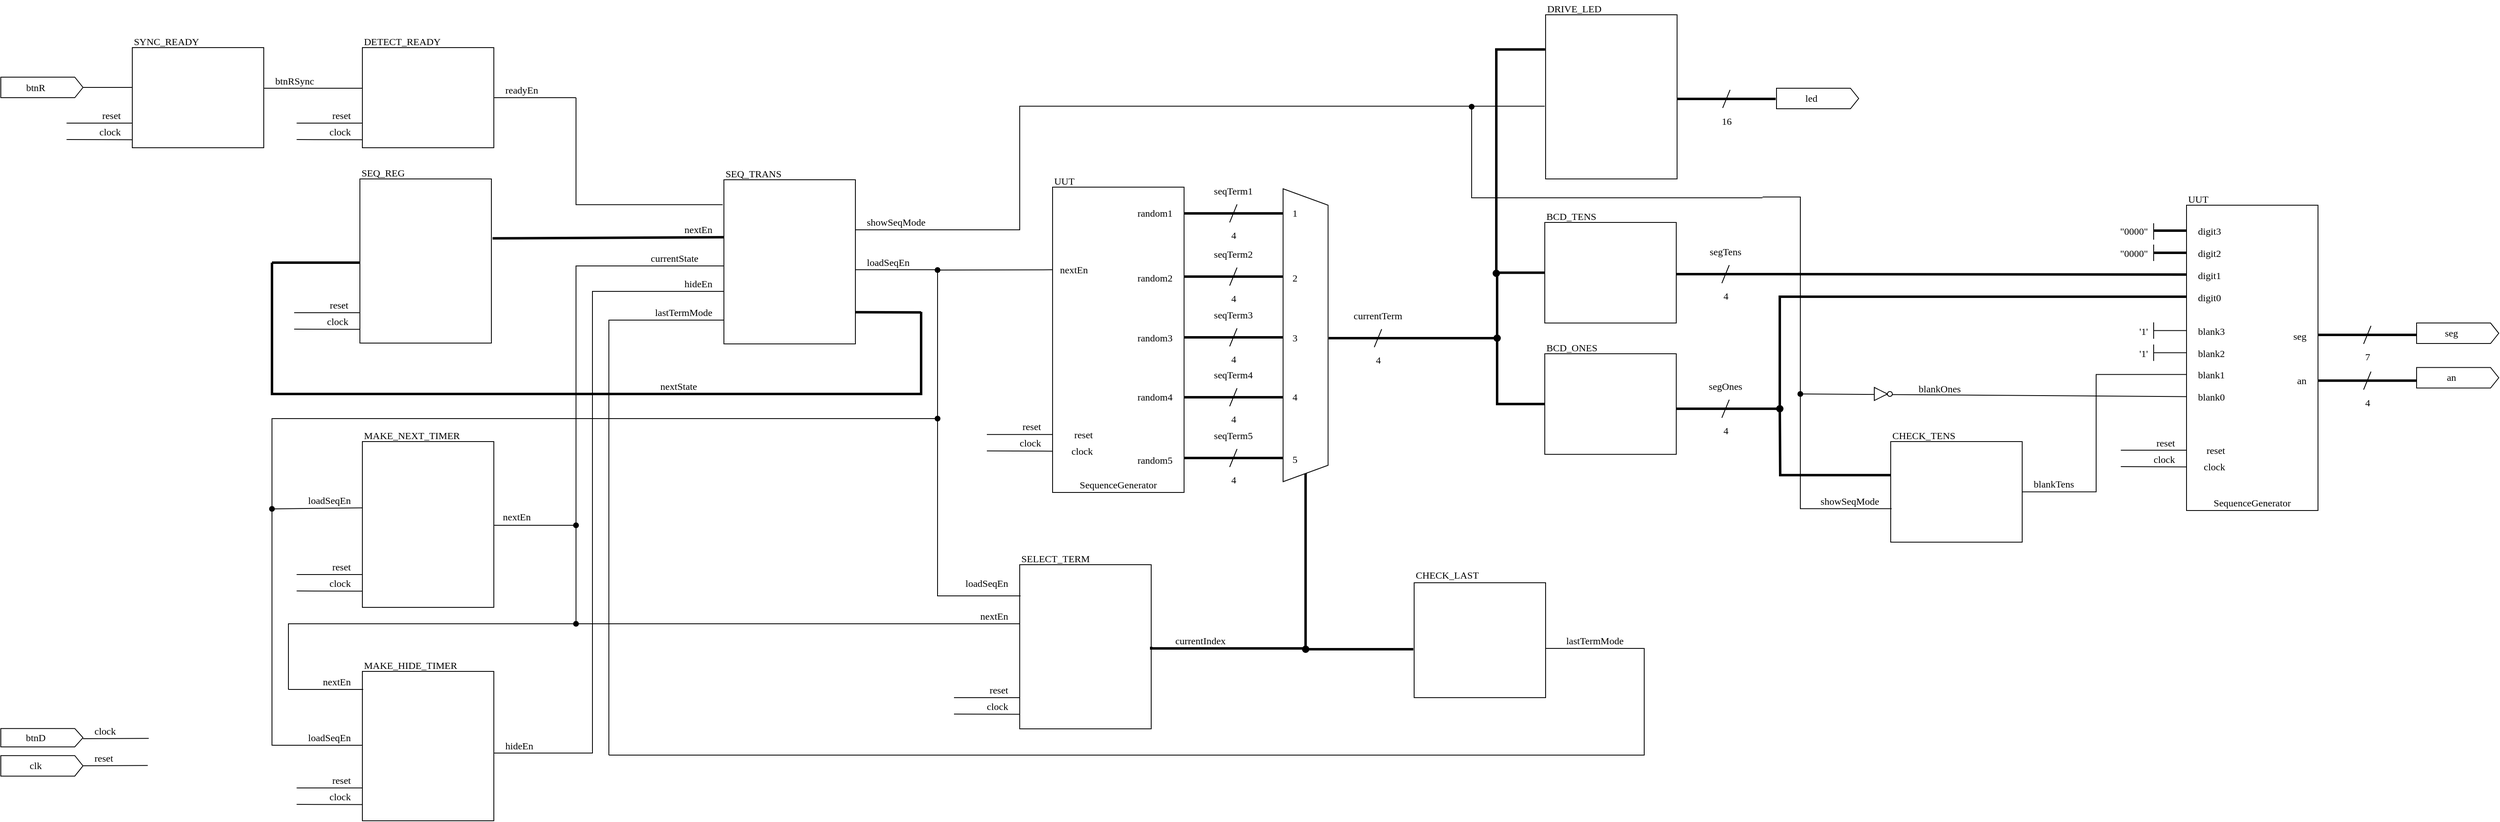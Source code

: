 <mxfile version="26.0.16">
  <diagram name="Page-1" id="ZwdNj-Oy84gk6GsXlvdf">
    <mxGraphModel dx="944" dy="1640" grid="1" gridSize="10" guides="1" tooltips="1" connect="1" arrows="1" fold="1" page="1" pageScale="1" pageWidth="850" pageHeight="1100" math="0" shadow="0">
      <root>
        <mxCell id="0" />
        <mxCell id="1" parent="0" />
        <mxCell id="0aPcPJzKvKqHbsKZW9t1-7" value="" style="rounded=0;whiteSpace=wrap;html=1;" parent="1" vertex="1">
          <mxGeometry x="200" y="118" width="160" height="122" as="geometry" />
        </mxCell>
        <mxCell id="0aPcPJzKvKqHbsKZW9t1-8" value="SYNC_READY" style="text;html=1;align=left;verticalAlign=bottom;whiteSpace=wrap;rounded=0;fontFamily=Lucida Console;" parent="1" vertex="1">
          <mxGeometry x="200" y="100" width="160" height="20" as="geometry" />
        </mxCell>
        <mxCell id="0aPcPJzKvKqHbsKZW9t1-9" value="" style="rounded=0;whiteSpace=wrap;html=1;" parent="1" vertex="1">
          <mxGeometry x="480" y="118" width="160" height="122" as="geometry" />
        </mxCell>
        <mxCell id="0aPcPJzKvKqHbsKZW9t1-10" value="DETECT_READY" style="text;html=1;align=left;verticalAlign=bottom;whiteSpace=wrap;rounded=0;fontFamily=Lucida Console;" parent="1" vertex="1">
          <mxGeometry x="480" y="100" width="160" height="20" as="geometry" />
        </mxCell>
        <mxCell id="0aPcPJzKvKqHbsKZW9t1-11" value="btnRSync" style="text;html=1;align=left;verticalAlign=bottom;whiteSpace=wrap;rounded=0;fontFamily=Lucida Console;spacingRight=0;spacingLeft=12;" parent="1" vertex="1">
          <mxGeometry x="360" y="147.5" width="120" height="20" as="geometry" />
        </mxCell>
        <mxCell id="0aPcPJzKvKqHbsKZW9t1-12" value="" style="endArrow=none;html=1;rounded=0;" parent="1" edge="1">
          <mxGeometry width="50" height="50" relative="1" as="geometry">
            <mxPoint x="360" y="167.5" as="sourcePoint" />
            <mxPoint x="480" y="167.5" as="targetPoint" />
          </mxGeometry>
        </mxCell>
        <mxCell id="0aPcPJzKvKqHbsKZW9t1-13" value="readyEn" style="text;html=1;align=left;verticalAlign=bottom;whiteSpace=wrap;rounded=0;fontFamily=Lucida Console;spacingRight=0;spacingLeft=12;" parent="1" vertex="1">
          <mxGeometry x="640" y="159.0" width="120" height="20" as="geometry" />
        </mxCell>
        <mxCell id="0aPcPJzKvKqHbsKZW9t1-14" value="" style="endArrow=none;html=1;rounded=0;" parent="1" edge="1">
          <mxGeometry width="50" height="50" relative="1" as="geometry">
            <mxPoint x="640" y="179.0" as="sourcePoint" />
            <mxPoint x="740" y="179" as="targetPoint" />
          </mxGeometry>
        </mxCell>
        <mxCell id="0aPcPJzKvKqHbsKZW9t1-18" style="edgeStyle=orthogonalEdgeStyle;rounded=0;orthogonalLoop=1;jettySize=auto;html=1;exitX=1;exitY=0.5;exitDx=0;exitDy=0;exitPerimeter=0;entryX=0;entryY=0.5;entryDx=0;entryDy=0;endArrow=none;startFill=0;" parent="1" source="0aPcPJzKvKqHbsKZW9t1-17" edge="1">
          <mxGeometry relative="1" as="geometry">
            <mxPoint x="200" y="166.5" as="targetPoint" />
          </mxGeometry>
        </mxCell>
        <mxCell id="0aPcPJzKvKqHbsKZW9t1-17" value="btnR" style="html=1;shadow=0;dashed=0;align=center;verticalAlign=middle;shape=mxgraph.arrows2.arrow;dy=0;dx=10;notch=0;fontFamily=Lucida Console;spacingRight=16;" parent="1" vertex="1">
          <mxGeometry x="40" y="154" width="100" height="25" as="geometry" />
        </mxCell>
        <mxCell id="0aPcPJzKvKqHbsKZW9t1-19" value="" style="rounded=0;whiteSpace=wrap;html=1;" parent="1" vertex="1">
          <mxGeometry x="477" y="278" width="160" height="200" as="geometry" />
        </mxCell>
        <mxCell id="0aPcPJzKvKqHbsKZW9t1-20" value="SEQ_REG" style="text;html=1;align=left;verticalAlign=bottom;whiteSpace=wrap;rounded=0;fontFamily=Lucida Console;" parent="1" vertex="1">
          <mxGeometry x="477" y="260" width="160" height="20" as="geometry" />
        </mxCell>
        <mxCell id="0aPcPJzKvKqHbsKZW9t1-21" value="" style="group" parent="1" vertex="1" connectable="0">
          <mxGeometry x="40" y="940.0" width="220" height="65.57" as="geometry" />
        </mxCell>
        <mxCell id="0aPcPJzKvKqHbsKZW9t1-1" value="btnD" style="html=1;shadow=0;dashed=0;align=center;verticalAlign=middle;shape=mxgraph.arrows2.arrow;dy=0;dx=10;notch=0;fontFamily=Lucida Console;spacingRight=16;" parent="0aPcPJzKvKqHbsKZW9t1-21" vertex="1">
          <mxGeometry y="7.57" width="100" height="22.43" as="geometry" />
        </mxCell>
        <mxCell id="0aPcPJzKvKqHbsKZW9t1-2" value="clk" style="html=1;shadow=0;dashed=0;align=center;verticalAlign=middle;shape=mxgraph.arrows2.arrow;dy=0;dx=10;notch=0;fontFamily=Lucida Console;spacingRight=16;" parent="0aPcPJzKvKqHbsKZW9t1-21" vertex="1">
          <mxGeometry y="40.57" width="100" height="25" as="geometry" />
        </mxCell>
        <mxCell id="0aPcPJzKvKqHbsKZW9t1-3" value="clock" style="text;html=1;align=left;verticalAlign=bottom;whiteSpace=wrap;rounded=0;fontFamily=Lucida Console;spacingRight=0;spacingLeft=12;" parent="0aPcPJzKvKqHbsKZW9t1-21" vertex="1">
          <mxGeometry x="100" width="120" height="20" as="geometry" />
        </mxCell>
        <mxCell id="0aPcPJzKvKqHbsKZW9t1-4" value="" style="endArrow=none;html=1;rounded=0;" parent="0aPcPJzKvKqHbsKZW9t1-21" edge="1">
          <mxGeometry width="50" height="50" relative="1" as="geometry">
            <mxPoint x="100" y="20" as="sourcePoint" />
            <mxPoint x="180" y="19.57" as="targetPoint" />
          </mxGeometry>
        </mxCell>
        <mxCell id="0aPcPJzKvKqHbsKZW9t1-5" value="reset" style="text;html=1;align=left;verticalAlign=bottom;whiteSpace=wrap;rounded=0;fontFamily=Lucida Console;spacingRight=0;spacingLeft=12;" parent="0aPcPJzKvKqHbsKZW9t1-21" vertex="1">
          <mxGeometry x="100" y="33" width="120" height="20" as="geometry" />
        </mxCell>
        <mxCell id="0aPcPJzKvKqHbsKZW9t1-6" value="" style="endArrow=none;html=1;rounded=0;entryX=0.657;entryY=0.979;entryDx=0;entryDy=0;entryPerimeter=0;" parent="0aPcPJzKvKqHbsKZW9t1-21" target="0aPcPJzKvKqHbsKZW9t1-5" edge="1">
          <mxGeometry width="50" height="50" relative="1" as="geometry">
            <mxPoint x="100" y="53" as="sourcePoint" />
            <mxPoint x="220" y="53" as="targetPoint" />
          </mxGeometry>
        </mxCell>
        <mxCell id="0aPcPJzKvKqHbsKZW9t1-26" value="reset" style="text;html=1;align=right;verticalAlign=bottom;whiteSpace=wrap;rounded=0;fontFamily=Lucida Console;spacingRight=12;" parent="1" vertex="1">
          <mxGeometry x="397" y="421" width="80" height="20" as="geometry" />
        </mxCell>
        <mxCell id="0aPcPJzKvKqHbsKZW9t1-27" value="" style="endArrow=none;html=1;rounded=0;exitX=0;exitY=0;exitDx=0;exitDy=0;" parent="1" source="0aPcPJzKvKqHbsKZW9t1-28" edge="1">
          <mxGeometry width="50" height="50" relative="1" as="geometry">
            <mxPoint x="357" y="441" as="sourcePoint" />
            <mxPoint x="477" y="441" as="targetPoint" />
          </mxGeometry>
        </mxCell>
        <mxCell id="0aPcPJzKvKqHbsKZW9t1-28" value="clock" style="text;html=1;align=right;verticalAlign=bottom;whiteSpace=wrap;rounded=0;fontFamily=Lucida Console;spacingRight=12;" parent="1" vertex="1">
          <mxGeometry x="397" y="441" width="80" height="20" as="geometry" />
        </mxCell>
        <mxCell id="0aPcPJzKvKqHbsKZW9t1-29" value="" style="endArrow=none;html=1;rounded=0;exitX=0;exitY=1;exitDx=0;exitDy=0;" parent="1" source="0aPcPJzKvKqHbsKZW9t1-28" edge="1">
          <mxGeometry width="50" height="50" relative="1" as="geometry">
            <mxPoint x="357" y="461.31" as="sourcePoint" />
            <mxPoint x="477" y="461.31" as="targetPoint" />
          </mxGeometry>
        </mxCell>
        <mxCell id="0aPcPJzKvKqHbsKZW9t1-30" value="currentState" style="text;html=1;align=center;verticalAlign=bottom;whiteSpace=wrap;rounded=0;fontFamily=Lucida Console;spacingRight=12;spacingLeft=12;" parent="1" vertex="1">
          <mxGeometry x="800" y="364.0" width="120" height="20" as="geometry" />
        </mxCell>
        <mxCell id="0aPcPJzKvKqHbsKZW9t1-31" value="" style="endArrow=none;html=1;rounded=0;strokeWidth=3;exitX=1.009;exitY=0.862;exitDx=0;exitDy=0;exitPerimeter=0;" parent="1" edge="1">
          <mxGeometry width="50" height="50" relative="1" as="geometry">
            <mxPoint x="638.44" y="350.4" as="sourcePoint" />
            <mxPoint x="925" y="349.0" as="targetPoint" />
          </mxGeometry>
        </mxCell>
        <mxCell id="0aPcPJzKvKqHbsKZW9t1-34" value="" style="rounded=0;whiteSpace=wrap;html=1;" parent="1" vertex="1">
          <mxGeometry x="920" y="279" width="160" height="200" as="geometry" />
        </mxCell>
        <mxCell id="0aPcPJzKvKqHbsKZW9t1-35" value="SEQ_TRANS" style="text;html=1;align=left;verticalAlign=bottom;whiteSpace=wrap;rounded=0;fontFamily=Lucida Console;" parent="1" vertex="1">
          <mxGeometry x="920" y="261" width="160" height="20" as="geometry" />
        </mxCell>
        <mxCell id="0aPcPJzKvKqHbsKZW9t1-36" value="nextState" style="text;html=1;align=center;verticalAlign=bottom;whiteSpace=wrap;rounded=0;fontFamily=Lucida Console;spacingRight=12;spacingLeft=12;" parent="1" vertex="1">
          <mxGeometry x="805" y="520.0" width="120" height="20" as="geometry" />
        </mxCell>
        <mxCell id="0aPcPJzKvKqHbsKZW9t1-37" value="" style="endArrow=none;html=1;rounded=0;strokeWidth=3;edgeStyle=elbowEdgeStyle;elbow=vertical;" parent="1" edge="1">
          <mxGeometry width="50" height="50" relative="1" as="geometry">
            <mxPoint x="370" y="380" as="sourcePoint" />
            <mxPoint x="1160" y="440" as="targetPoint" />
            <Array as="points">
              <mxPoint x="870" y="540" />
            </Array>
          </mxGeometry>
        </mxCell>
        <mxCell id="0aPcPJzKvKqHbsKZW9t1-40" value="" style="endArrow=none;html=1;rounded=0;strokeWidth=3;" parent="1" edge="1">
          <mxGeometry width="50" height="50" relative="1" as="geometry">
            <mxPoint x="370" y="380" as="sourcePoint" />
            <mxPoint x="477" y="380" as="targetPoint" />
          </mxGeometry>
        </mxCell>
        <mxCell id="0aPcPJzKvKqHbsKZW9t1-41" value="" style="endArrow=none;html=1;rounded=0;strokeWidth=3;" parent="1" edge="1">
          <mxGeometry width="50" height="50" relative="1" as="geometry">
            <mxPoint x="1080" y="440.33" as="sourcePoint" />
            <mxPoint x="1160" y="440.67" as="targetPoint" />
          </mxGeometry>
        </mxCell>
        <mxCell id="0aPcPJzKvKqHbsKZW9t1-42" value="showSeqMode" style="text;html=1;align=left;verticalAlign=bottom;whiteSpace=wrap;rounded=0;fontFamily=Lucida Console;spacingRight=0;spacingLeft=12;" parent="1" vertex="1">
          <mxGeometry x="1080" y="320" width="120" height="20" as="geometry" />
        </mxCell>
        <mxCell id="0aPcPJzKvKqHbsKZW9t1-43" value="" style="endArrow=none;html=1;rounded=0;entryX=-0.007;entryY=0.557;entryDx=0;entryDy=0;entryPerimeter=0;edgeStyle=elbowEdgeStyle;" parent="1" target="0aPcPJzKvKqHbsKZW9t1-165" edge="1">
          <mxGeometry width="50" height="50" relative="1" as="geometry">
            <mxPoint x="1080" y="340" as="sourcePoint" />
            <mxPoint x="1200" y="340" as="targetPoint" />
            <Array as="points">
              <mxPoint x="1280" y="270" />
            </Array>
          </mxGeometry>
        </mxCell>
        <mxCell id="0aPcPJzKvKqHbsKZW9t1-44" value="loadSeqEn" style="text;html=1;align=left;verticalAlign=bottom;whiteSpace=wrap;rounded=0;fontFamily=Lucida Console;spacingRight=0;spacingLeft=12;" parent="1" vertex="1">
          <mxGeometry x="1080" y="368.67" width="120" height="20" as="geometry" />
        </mxCell>
        <mxCell id="0aPcPJzKvKqHbsKZW9t1-45" value="" style="endArrow=none;html=1;rounded=0;edgeStyle=elbowEdgeStyle;exitX=0;exitY=1;exitDx=0;exitDy=0;" parent="1" source="0aPcPJzKvKqHbsKZW9t1-44" edge="1">
          <mxGeometry width="50" height="50" relative="1" as="geometry">
            <mxPoint x="1060" y="388.67" as="sourcePoint" />
            <mxPoint x="1180" y="570" as="targetPoint" />
            <Array as="points">
              <mxPoint x="1180" y="620" />
            </Array>
          </mxGeometry>
        </mxCell>
        <mxCell id="0aPcPJzKvKqHbsKZW9t1-46" value="" style="endArrow=none;html=1;rounded=0;entryX=-0.009;entryY=0.152;entryDx=0;entryDy=0;edgeStyle=elbowEdgeStyle;startArrow=none;startFill=0;entryPerimeter=0;" parent="1" target="0aPcPJzKvKqHbsKZW9t1-34" edge="1">
          <mxGeometry width="50" height="50" relative="1" as="geometry">
            <mxPoint x="740" y="179" as="sourcePoint" />
            <mxPoint x="810" y="470" as="targetPoint" />
            <Array as="points">
              <mxPoint x="740" y="320" />
            </Array>
          </mxGeometry>
        </mxCell>
        <mxCell id="0aPcPJzKvKqHbsKZW9t1-48" value="" style="rounded=0;whiteSpace=wrap;html=1;" parent="1" vertex="1">
          <mxGeometry x="480" y="598" width="160" height="202" as="geometry" />
        </mxCell>
        <mxCell id="0aPcPJzKvKqHbsKZW9t1-49" value="MAKE_NEXT_TIMER" style="text;html=1;align=left;verticalAlign=bottom;whiteSpace=wrap;rounded=0;fontFamily=Lucida Console;" parent="1" vertex="1">
          <mxGeometry x="480" y="580" width="160" height="20" as="geometry" />
        </mxCell>
        <mxCell id="0aPcPJzKvKqHbsKZW9t1-50" value="" style="rounded=0;whiteSpace=wrap;html=1;" parent="1" vertex="1">
          <mxGeometry x="480" y="878" width="160" height="182" as="geometry" />
        </mxCell>
        <mxCell id="0aPcPJzKvKqHbsKZW9t1-51" value="MAKE_HIDE_TIMER" style="text;html=1;align=left;verticalAlign=bottom;whiteSpace=wrap;rounded=0;fontFamily=Lucida Console;" parent="1" vertex="1">
          <mxGeometry x="480" y="860" width="160" height="20" as="geometry" />
        </mxCell>
        <mxCell id="0aPcPJzKvKqHbsKZW9t1-52" value="reset" style="text;html=1;align=right;verticalAlign=bottom;whiteSpace=wrap;rounded=0;fontFamily=Lucida Console;spacingRight=12;" parent="1" vertex="1">
          <mxGeometry x="400" y="740" width="80" height="20" as="geometry" />
        </mxCell>
        <mxCell id="0aPcPJzKvKqHbsKZW9t1-53" value="" style="endArrow=none;html=1;rounded=0;exitX=0;exitY=0;exitDx=0;exitDy=0;" parent="1" source="0aPcPJzKvKqHbsKZW9t1-54" edge="1">
          <mxGeometry width="50" height="50" relative="1" as="geometry">
            <mxPoint x="360" y="760" as="sourcePoint" />
            <mxPoint x="480" y="760" as="targetPoint" />
          </mxGeometry>
        </mxCell>
        <mxCell id="0aPcPJzKvKqHbsKZW9t1-54" value="clock" style="text;html=1;align=right;verticalAlign=bottom;whiteSpace=wrap;rounded=0;fontFamily=Lucida Console;spacingRight=12;" parent="1" vertex="1">
          <mxGeometry x="400" y="760" width="80" height="20" as="geometry" />
        </mxCell>
        <mxCell id="0aPcPJzKvKqHbsKZW9t1-55" value="" style="endArrow=none;html=1;rounded=0;exitX=0;exitY=1;exitDx=0;exitDy=0;" parent="1" source="0aPcPJzKvKqHbsKZW9t1-54" edge="1">
          <mxGeometry width="50" height="50" relative="1" as="geometry">
            <mxPoint x="360" y="780.31" as="sourcePoint" />
            <mxPoint x="480" y="780.31" as="targetPoint" />
          </mxGeometry>
        </mxCell>
        <mxCell id="0aPcPJzKvKqHbsKZW9t1-56" value="reset" style="text;html=1;align=right;verticalAlign=bottom;whiteSpace=wrap;rounded=0;fontFamily=Lucida Console;spacingRight=12;" parent="1" vertex="1">
          <mxGeometry x="400" y="1000" width="80" height="20" as="geometry" />
        </mxCell>
        <mxCell id="0aPcPJzKvKqHbsKZW9t1-57" value="" style="endArrow=none;html=1;rounded=0;exitX=0;exitY=0;exitDx=0;exitDy=0;" parent="1" source="0aPcPJzKvKqHbsKZW9t1-58" edge="1">
          <mxGeometry width="50" height="50" relative="1" as="geometry">
            <mxPoint x="360" y="1020" as="sourcePoint" />
            <mxPoint x="480" y="1020" as="targetPoint" />
          </mxGeometry>
        </mxCell>
        <mxCell id="0aPcPJzKvKqHbsKZW9t1-58" value="clock" style="text;html=1;align=right;verticalAlign=bottom;whiteSpace=wrap;rounded=0;fontFamily=Lucida Console;spacingRight=12;" parent="1" vertex="1">
          <mxGeometry x="400" y="1020" width="80" height="20" as="geometry" />
        </mxCell>
        <mxCell id="0aPcPJzKvKqHbsKZW9t1-59" value="" style="endArrow=none;html=1;rounded=0;exitX=0;exitY=1;exitDx=0;exitDy=0;" parent="1" source="0aPcPJzKvKqHbsKZW9t1-58" edge="1">
          <mxGeometry width="50" height="50" relative="1" as="geometry">
            <mxPoint x="360" y="1040.31" as="sourcePoint" />
            <mxPoint x="480" y="1040.31" as="targetPoint" />
          </mxGeometry>
        </mxCell>
        <mxCell id="0aPcPJzKvKqHbsKZW9t1-61" value="nextEn" style="text;html=1;align=left;verticalAlign=bottom;whiteSpace=wrap;rounded=0;fontFamily=Lucida Console;spacingRight=0;spacingLeft=12;" parent="1" vertex="1">
          <mxGeometry x="637" y="678.75" width="120" height="20" as="geometry" />
        </mxCell>
        <mxCell id="0aPcPJzKvKqHbsKZW9t1-62" value="" style="endArrow=none;html=1;rounded=0;edgeStyle=elbowEdgeStyle;" parent="1" edge="1">
          <mxGeometry width="50" height="50" relative="1" as="geometry">
            <mxPoint x="640" y="700" as="sourcePoint" />
            <mxPoint x="920" y="384" as="targetPoint" />
            <Array as="points">
              <mxPoint x="740" y="530" />
            </Array>
          </mxGeometry>
        </mxCell>
        <mxCell id="0aPcPJzKvKqHbsKZW9t1-63" value="" style="endArrow=oval;html=1;rounded=0;edgeStyle=elbowEdgeStyle;elbow=vertical;endFill=1;exitX=0.25;exitY=1;exitDx=0;exitDy=0;" parent="1" source="0aPcPJzKvKqHbsKZW9t1-64" edge="1">
          <mxGeometry width="50" height="50" relative="1" as="geometry">
            <mxPoint x="220" y="979" as="sourcePoint" />
            <mxPoint x="740" y="700" as="targetPoint" />
            <Array as="points">
              <mxPoint x="430" y="820" />
            </Array>
          </mxGeometry>
        </mxCell>
        <mxCell id="0aPcPJzKvKqHbsKZW9t1-64" value="nextEn" style="text;html=1;align=right;verticalAlign=bottom;whiteSpace=wrap;rounded=0;fontFamily=Lucida Console;spacingRight=12;" parent="1" vertex="1">
          <mxGeometry x="360" y="880" width="120" height="20" as="geometry" />
        </mxCell>
        <mxCell id="0aPcPJzKvKqHbsKZW9t1-65" value="" style="endArrow=none;html=1;rounded=0;exitX=0.25;exitY=1;exitDx=0;exitDy=0;" parent="1" source="0aPcPJzKvKqHbsKZW9t1-64" edge="1">
          <mxGeometry width="50" height="50" relative="1" as="geometry">
            <mxPoint x="400" y="900" as="sourcePoint" />
            <mxPoint x="481" y="900" as="targetPoint" />
          </mxGeometry>
        </mxCell>
        <mxCell id="0aPcPJzKvKqHbsKZW9t1-67" value="loadSeqEn" style="text;html=1;align=right;verticalAlign=bottom;whiteSpace=wrap;rounded=0;fontFamily=Lucida Console;spacingRight=12;" parent="1" vertex="1">
          <mxGeometry x="360" y="948" width="120" height="20" as="geometry" />
        </mxCell>
        <mxCell id="0aPcPJzKvKqHbsKZW9t1-68" value="" style="endArrow=none;html=1;rounded=0;edgeStyle=elbowEdgeStyle;" parent="1" edge="1">
          <mxGeometry width="50" height="50" relative="1" as="geometry">
            <mxPoint x="1180" y="570" as="sourcePoint" />
            <mxPoint x="480" y="968" as="targetPoint" />
            <Array as="points">
              <mxPoint x="370" y="790" />
            </Array>
          </mxGeometry>
        </mxCell>
        <mxCell id="0aPcPJzKvKqHbsKZW9t1-69" value="loadSeqEn" style="text;html=1;align=right;verticalAlign=bottom;whiteSpace=wrap;rounded=0;fontFamily=Lucida Console;spacingRight=12;" parent="1" vertex="1">
          <mxGeometry x="360" y="658.75" width="120" height="20" as="geometry" />
        </mxCell>
        <mxCell id="0aPcPJzKvKqHbsKZW9t1-70" value="" style="endArrow=none;html=1;rounded=0;startArrow=oval;startFill=1;" parent="1" edge="1">
          <mxGeometry width="50" height="50" relative="1" as="geometry">
            <mxPoint x="370" y="680" as="sourcePoint" />
            <mxPoint x="480" y="678.75" as="targetPoint" />
          </mxGeometry>
        </mxCell>
        <mxCell id="0aPcPJzKvKqHbsKZW9t1-71" value="hideEn" style="text;html=1;align=left;verticalAlign=bottom;whiteSpace=wrap;rounded=0;fontFamily=Lucida Console;spacingRight=0;spacingLeft=12;" parent="1" vertex="1">
          <mxGeometry x="640" y="957.52" width="120" height="20" as="geometry" />
        </mxCell>
        <mxCell id="0aPcPJzKvKqHbsKZW9t1-72" value="" style="endArrow=none;html=1;rounded=0;edgeStyle=elbowEdgeStyle;entryX=0;entryY=0.68;entryDx=0;entryDy=0;entryPerimeter=0;" parent="1" target="0aPcPJzKvKqHbsKZW9t1-34" edge="1">
          <mxGeometry width="50" height="50" relative="1" as="geometry">
            <mxPoint x="640" y="977.52" as="sourcePoint" />
            <mxPoint x="918" y="420" as="targetPoint" />
            <Array as="points">
              <mxPoint x="760" y="690" />
            </Array>
          </mxGeometry>
        </mxCell>
        <mxCell id="0aPcPJzKvKqHbsKZW9t1-75" value="" style="rounded=0;whiteSpace=wrap;html=1;" parent="1" vertex="1">
          <mxGeometry x="1320" y="288" width="160" height="372" as="geometry" />
        </mxCell>
        <mxCell id="0aPcPJzKvKqHbsKZW9t1-76" value="UUT" style="text;html=1;align=left;verticalAlign=bottom;whiteSpace=wrap;rounded=0;fontFamily=Lucida Console;" parent="1" vertex="1">
          <mxGeometry x="1320" y="270" width="160" height="20" as="geometry" />
        </mxCell>
        <mxCell id="0aPcPJzKvKqHbsKZW9t1-77" value="SequenceGenerator" style="text;html=1;align=center;verticalAlign=bottom;whiteSpace=wrap;rounded=0;fontFamily=Lucida Console;fontStyle=0" parent="1" vertex="1">
          <mxGeometry x="1320" y="640" width="160" height="20" as="geometry" />
        </mxCell>
        <mxCell id="0aPcPJzKvKqHbsKZW9t1-78" value="nextEn" style="text;html=1;align=left;verticalAlign=bottom;whiteSpace=wrap;rounded=0;fontFamily=Lucida Console;fontStyle=0" parent="1" vertex="1">
          <mxGeometry x="1327" y="378" width="70" height="20" as="geometry" />
        </mxCell>
        <mxCell id="0aPcPJzKvKqHbsKZW9t1-79" value="random1" style="text;html=1;align=right;verticalAlign=bottom;whiteSpace=wrap;rounded=0;fontFamily=Lucida Console;spacingRight=12;" parent="1" vertex="1">
          <mxGeometry x="1400" y="309" width="80" height="20" as="geometry" />
        </mxCell>
        <mxCell id="0aPcPJzKvKqHbsKZW9t1-80" value="random2" style="text;html=1;align=right;verticalAlign=bottom;whiteSpace=wrap;rounded=0;fontFamily=Lucida Console;spacingRight=12;" parent="1" vertex="1">
          <mxGeometry x="1400" y="387.67" width="80" height="20" as="geometry" />
        </mxCell>
        <mxCell id="0aPcPJzKvKqHbsKZW9t1-81" value="random3" style="text;html=1;align=right;verticalAlign=bottom;whiteSpace=wrap;rounded=0;fontFamily=Lucida Console;spacingRight=12;" parent="1" vertex="1">
          <mxGeometry x="1400" y="461" width="80" height="20" as="geometry" />
        </mxCell>
        <mxCell id="0aPcPJzKvKqHbsKZW9t1-82" value="random4" style="text;html=1;align=right;verticalAlign=bottom;whiteSpace=wrap;rounded=0;fontFamily=Lucida Console;spacingRight=12;" parent="1" vertex="1">
          <mxGeometry x="1400" y="533" width="80" height="20" as="geometry" />
        </mxCell>
        <mxCell id="0aPcPJzKvKqHbsKZW9t1-83" value="random5" style="text;html=1;align=right;verticalAlign=bottom;whiteSpace=wrap;rounded=0;fontFamily=Lucida Console;spacingRight=12;" parent="1" vertex="1">
          <mxGeometry x="1400" y="610" width="80" height="20" as="geometry" />
        </mxCell>
        <mxCell id="0aPcPJzKvKqHbsKZW9t1-85" value="" style="endArrow=none;html=1;rounded=0;startArrow=oval;startFill=1;" parent="1" edge="1">
          <mxGeometry width="50" height="50" relative="1" as="geometry">
            <mxPoint x="1180" y="389" as="sourcePoint" />
            <mxPoint x="1320" y="388.67" as="targetPoint" />
          </mxGeometry>
        </mxCell>
        <mxCell id="0aPcPJzKvKqHbsKZW9t1-86" value="seqTerm1" style="text;html=1;align=center;verticalAlign=bottom;whiteSpace=wrap;rounded=0;fontFamily=Lucida Console;spacingRight=12;spacingLeft=12;" parent="1" vertex="1">
          <mxGeometry x="1480" y="282.0" width="120" height="20" as="geometry" />
        </mxCell>
        <mxCell id="0aPcPJzKvKqHbsKZW9t1-87" value="" style="endArrow=none;html=1;rounded=0;strokeWidth=3;" parent="1" edge="1">
          <mxGeometry width="50" height="50" relative="1" as="geometry">
            <mxPoint x="1480" y="320.0" as="sourcePoint" />
            <mxPoint x="1600" y="320.0" as="targetPoint" />
          </mxGeometry>
        </mxCell>
        <mxCell id="0aPcPJzKvKqHbsKZW9t1-88" value="4" style="text;html=1;align=center;verticalAlign=bottom;whiteSpace=wrap;rounded=0;fontFamily=Lucida Console;fontStyle=0" parent="1" vertex="1">
          <mxGeometry x="1509.5" y="336.0" width="61" height="20" as="geometry" />
        </mxCell>
        <mxCell id="0aPcPJzKvKqHbsKZW9t1-89" value="" style="endArrow=none;html=1;rounded=0;strokeWidth=1;fontStyle=0" parent="1" edge="1">
          <mxGeometry width="50" height="50" relative="1" as="geometry">
            <mxPoint x="1535.5" y="331.0" as="sourcePoint" />
            <mxPoint x="1544.5" y="309.0" as="targetPoint" />
          </mxGeometry>
        </mxCell>
        <mxCell id="0aPcPJzKvKqHbsKZW9t1-90" value="seqTerm2" style="text;html=1;align=center;verticalAlign=bottom;whiteSpace=wrap;rounded=0;fontFamily=Lucida Console;spacingRight=12;spacingLeft=12;" parent="1" vertex="1">
          <mxGeometry x="1480" y="359.0" width="120" height="20" as="geometry" />
        </mxCell>
        <mxCell id="0aPcPJzKvKqHbsKZW9t1-91" value="" style="endArrow=none;html=1;rounded=0;strokeWidth=3;" parent="1" edge="1">
          <mxGeometry width="50" height="50" relative="1" as="geometry">
            <mxPoint x="1480" y="397.0" as="sourcePoint" />
            <mxPoint x="1600" y="397.0" as="targetPoint" />
          </mxGeometry>
        </mxCell>
        <mxCell id="0aPcPJzKvKqHbsKZW9t1-92" value="4" style="text;html=1;align=center;verticalAlign=bottom;whiteSpace=wrap;rounded=0;fontFamily=Lucida Console;fontStyle=0" parent="1" vertex="1">
          <mxGeometry x="1509.5" y="413.0" width="61" height="20" as="geometry" />
        </mxCell>
        <mxCell id="0aPcPJzKvKqHbsKZW9t1-93" value="" style="endArrow=none;html=1;rounded=0;strokeWidth=1;fontStyle=0" parent="1" edge="1">
          <mxGeometry width="50" height="50" relative="1" as="geometry">
            <mxPoint x="1535.5" y="408.0" as="sourcePoint" />
            <mxPoint x="1544.5" y="386.0" as="targetPoint" />
          </mxGeometry>
        </mxCell>
        <mxCell id="0aPcPJzKvKqHbsKZW9t1-94" value="seqTerm3" style="text;html=1;align=center;verticalAlign=bottom;whiteSpace=wrap;rounded=0;fontFamily=Lucida Console;spacingRight=12;spacingLeft=12;" parent="1" vertex="1">
          <mxGeometry x="1480" y="433.0" width="120" height="20" as="geometry" />
        </mxCell>
        <mxCell id="0aPcPJzKvKqHbsKZW9t1-95" value="" style="endArrow=none;html=1;rounded=0;strokeWidth=3;" parent="1" edge="1">
          <mxGeometry width="50" height="50" relative="1" as="geometry">
            <mxPoint x="1480" y="471.0" as="sourcePoint" />
            <mxPoint x="1600" y="471.0" as="targetPoint" />
          </mxGeometry>
        </mxCell>
        <mxCell id="0aPcPJzKvKqHbsKZW9t1-96" value="4" style="text;html=1;align=center;verticalAlign=bottom;whiteSpace=wrap;rounded=0;fontFamily=Lucida Console;fontStyle=0" parent="1" vertex="1">
          <mxGeometry x="1509.5" y="487.0" width="61" height="20" as="geometry" />
        </mxCell>
        <mxCell id="0aPcPJzKvKqHbsKZW9t1-97" value="" style="endArrow=none;html=1;rounded=0;strokeWidth=1;fontStyle=0" parent="1" edge="1">
          <mxGeometry width="50" height="50" relative="1" as="geometry">
            <mxPoint x="1535.5" y="482.0" as="sourcePoint" />
            <mxPoint x="1544.5" y="460.0" as="targetPoint" />
          </mxGeometry>
        </mxCell>
        <mxCell id="0aPcPJzKvKqHbsKZW9t1-98" value="seqTerm4" style="text;html=1;align=center;verticalAlign=bottom;whiteSpace=wrap;rounded=0;fontFamily=Lucida Console;spacingRight=12;spacingLeft=12;" parent="1" vertex="1">
          <mxGeometry x="1480" y="506.0" width="120" height="20" as="geometry" />
        </mxCell>
        <mxCell id="0aPcPJzKvKqHbsKZW9t1-99" value="" style="endArrow=none;html=1;rounded=0;strokeWidth=3;" parent="1" edge="1">
          <mxGeometry width="50" height="50" relative="1" as="geometry">
            <mxPoint x="1480" y="544.0" as="sourcePoint" />
            <mxPoint x="1600" y="544.0" as="targetPoint" />
          </mxGeometry>
        </mxCell>
        <mxCell id="0aPcPJzKvKqHbsKZW9t1-100" value="4" style="text;html=1;align=center;verticalAlign=bottom;whiteSpace=wrap;rounded=0;fontFamily=Lucida Console;fontStyle=0" parent="1" vertex="1">
          <mxGeometry x="1509.5" y="560.0" width="61" height="20" as="geometry" />
        </mxCell>
        <mxCell id="0aPcPJzKvKqHbsKZW9t1-101" value="" style="endArrow=none;html=1;rounded=0;strokeWidth=1;fontStyle=0" parent="1" edge="1">
          <mxGeometry width="50" height="50" relative="1" as="geometry">
            <mxPoint x="1535.5" y="555.0" as="sourcePoint" />
            <mxPoint x="1544.5" y="533.0" as="targetPoint" />
          </mxGeometry>
        </mxCell>
        <mxCell id="0aPcPJzKvKqHbsKZW9t1-102" value="seqTerm5" style="text;html=1;align=center;verticalAlign=bottom;whiteSpace=wrap;rounded=0;fontFamily=Lucida Console;spacingRight=12;spacingLeft=12;" parent="1" vertex="1">
          <mxGeometry x="1480" y="580.0" width="120" height="20" as="geometry" />
        </mxCell>
        <mxCell id="0aPcPJzKvKqHbsKZW9t1-103" value="" style="endArrow=none;html=1;rounded=0;strokeWidth=3;" parent="1" edge="1">
          <mxGeometry width="50" height="50" relative="1" as="geometry">
            <mxPoint x="1480" y="618.0" as="sourcePoint" />
            <mxPoint x="1600" y="618.0" as="targetPoint" />
          </mxGeometry>
        </mxCell>
        <mxCell id="0aPcPJzKvKqHbsKZW9t1-104" value="4" style="text;html=1;align=center;verticalAlign=bottom;whiteSpace=wrap;rounded=0;fontFamily=Lucida Console;fontStyle=0" parent="1" vertex="1">
          <mxGeometry x="1509.5" y="634.0" width="61" height="20" as="geometry" />
        </mxCell>
        <mxCell id="0aPcPJzKvKqHbsKZW9t1-105" value="" style="endArrow=none;html=1;rounded=0;strokeWidth=1;fontStyle=0" parent="1" edge="1">
          <mxGeometry width="50" height="50" relative="1" as="geometry">
            <mxPoint x="1535.5" y="629.0" as="sourcePoint" />
            <mxPoint x="1544.5" y="607.0" as="targetPoint" />
          </mxGeometry>
        </mxCell>
        <mxCell id="0aPcPJzKvKqHbsKZW9t1-107" value="nextEn" style="text;html=1;align=right;verticalAlign=bottom;whiteSpace=wrap;rounded=0;fontFamily=Lucida Console;spacingRight=12;" parent="1" vertex="1">
          <mxGeometry x="800" y="329" width="120" height="20" as="geometry" />
        </mxCell>
        <mxCell id="0aPcPJzKvKqHbsKZW9t1-109" value="" style="rounded=0;whiteSpace=wrap;html=1;" parent="1" vertex="1">
          <mxGeometry x="1280" y="748" width="160" height="200" as="geometry" />
        </mxCell>
        <mxCell id="0aPcPJzKvKqHbsKZW9t1-110" value="SELECT_TERM" style="text;html=1;align=left;verticalAlign=bottom;whiteSpace=wrap;rounded=0;fontFamily=Lucida Console;" parent="1" vertex="1">
          <mxGeometry x="1280" y="730" width="160" height="20" as="geometry" />
        </mxCell>
        <mxCell id="0aPcPJzKvKqHbsKZW9t1-111" value="nextEn" style="text;html=1;align=right;verticalAlign=bottom;whiteSpace=wrap;rounded=0;fontFamily=Lucida Console;spacingRight=12;" parent="1" vertex="1">
          <mxGeometry x="1160" y="800" width="120" height="20" as="geometry" />
        </mxCell>
        <mxCell id="0aPcPJzKvKqHbsKZW9t1-112" value="" style="endArrow=none;html=1;rounded=0;edgeStyle=orthogonalEdgeStyle;startArrow=oval;startFill=1;entryX=1;entryY=1;entryDx=0;entryDy=0;" parent="1" target="0aPcPJzKvKqHbsKZW9t1-111" edge="1">
          <mxGeometry width="50" height="50" relative="1" as="geometry">
            <mxPoint x="740" y="820" as="sourcePoint" />
            <mxPoint x="830" y="920" as="targetPoint" />
            <Array as="points">
              <mxPoint x="1010" y="820" />
              <mxPoint x="1010" y="820" />
            </Array>
          </mxGeometry>
        </mxCell>
        <mxCell id="0aPcPJzKvKqHbsKZW9t1-113" value="reset" style="text;html=1;align=right;verticalAlign=bottom;whiteSpace=wrap;rounded=0;fontFamily=Lucida Console;spacingRight=12;" parent="1" vertex="1">
          <mxGeometry x="120" y="190" width="80" height="20" as="geometry" />
        </mxCell>
        <mxCell id="0aPcPJzKvKqHbsKZW9t1-114" value="" style="endArrow=none;html=1;rounded=0;exitX=0;exitY=0;exitDx=0;exitDy=0;" parent="1" source="0aPcPJzKvKqHbsKZW9t1-115" edge="1">
          <mxGeometry width="50" height="50" relative="1" as="geometry">
            <mxPoint x="80" y="210" as="sourcePoint" />
            <mxPoint x="200" y="210" as="targetPoint" />
          </mxGeometry>
        </mxCell>
        <mxCell id="0aPcPJzKvKqHbsKZW9t1-115" value="clock" style="text;html=1;align=right;verticalAlign=bottom;whiteSpace=wrap;rounded=0;fontFamily=Lucida Console;spacingRight=12;" parent="1" vertex="1">
          <mxGeometry x="120" y="210" width="80" height="20" as="geometry" />
        </mxCell>
        <mxCell id="0aPcPJzKvKqHbsKZW9t1-116" value="" style="endArrow=none;html=1;rounded=0;exitX=0;exitY=1;exitDx=0;exitDy=0;" parent="1" source="0aPcPJzKvKqHbsKZW9t1-115" edge="1">
          <mxGeometry width="50" height="50" relative="1" as="geometry">
            <mxPoint x="80" y="230.31" as="sourcePoint" />
            <mxPoint x="200" y="230.31" as="targetPoint" />
          </mxGeometry>
        </mxCell>
        <mxCell id="0aPcPJzKvKqHbsKZW9t1-117" value="reset" style="text;html=1;align=right;verticalAlign=bottom;whiteSpace=wrap;rounded=0;fontFamily=Lucida Console;spacingRight=12;" parent="1" vertex="1">
          <mxGeometry x="400" y="190" width="80" height="20" as="geometry" />
        </mxCell>
        <mxCell id="0aPcPJzKvKqHbsKZW9t1-118" value="" style="endArrow=none;html=1;rounded=0;exitX=0;exitY=0;exitDx=0;exitDy=0;" parent="1" source="0aPcPJzKvKqHbsKZW9t1-119" edge="1">
          <mxGeometry width="50" height="50" relative="1" as="geometry">
            <mxPoint x="360" y="210" as="sourcePoint" />
            <mxPoint x="480" y="210" as="targetPoint" />
          </mxGeometry>
        </mxCell>
        <mxCell id="0aPcPJzKvKqHbsKZW9t1-119" value="clock" style="text;html=1;align=right;verticalAlign=bottom;whiteSpace=wrap;rounded=0;fontFamily=Lucida Console;spacingRight=12;" parent="1" vertex="1">
          <mxGeometry x="400" y="210" width="80" height="20" as="geometry" />
        </mxCell>
        <mxCell id="0aPcPJzKvKqHbsKZW9t1-120" value="" style="endArrow=none;html=1;rounded=0;exitX=0;exitY=1;exitDx=0;exitDy=0;" parent="1" source="0aPcPJzKvKqHbsKZW9t1-119" edge="1">
          <mxGeometry width="50" height="50" relative="1" as="geometry">
            <mxPoint x="360" y="230.31" as="sourcePoint" />
            <mxPoint x="480" y="230.31" as="targetPoint" />
          </mxGeometry>
        </mxCell>
        <mxCell id="0aPcPJzKvKqHbsKZW9t1-121" value="reset" style="text;html=1;align=right;verticalAlign=bottom;whiteSpace=wrap;rounded=0;fontFamily=Lucida Console;spacingRight=12;" parent="1" vertex="1">
          <mxGeometry x="1240" y="569.41" width="80" height="20" as="geometry" />
        </mxCell>
        <mxCell id="0aPcPJzKvKqHbsKZW9t1-122" value="" style="endArrow=none;html=1;rounded=0;exitX=0;exitY=0;exitDx=0;exitDy=0;" parent="1" source="0aPcPJzKvKqHbsKZW9t1-123" edge="1">
          <mxGeometry width="50" height="50" relative="1" as="geometry">
            <mxPoint x="1200" y="589.41" as="sourcePoint" />
            <mxPoint x="1320" y="589.41" as="targetPoint" />
          </mxGeometry>
        </mxCell>
        <mxCell id="0aPcPJzKvKqHbsKZW9t1-123" value="clock" style="text;html=1;align=right;verticalAlign=bottom;whiteSpace=wrap;rounded=0;fontFamily=Lucida Console;spacingRight=12;" parent="1" vertex="1">
          <mxGeometry x="1240" y="589.41" width="80" height="20" as="geometry" />
        </mxCell>
        <mxCell id="0aPcPJzKvKqHbsKZW9t1-124" value="" style="endArrow=none;html=1;rounded=0;exitX=0;exitY=1;exitDx=0;exitDy=0;" parent="1" source="0aPcPJzKvKqHbsKZW9t1-123" edge="1">
          <mxGeometry width="50" height="50" relative="1" as="geometry">
            <mxPoint x="1200" y="609.72" as="sourcePoint" />
            <mxPoint x="1320" y="609.72" as="targetPoint" />
          </mxGeometry>
        </mxCell>
        <mxCell id="0aPcPJzKvKqHbsKZW9t1-125" value="reset" style="text;html=1;align=right;verticalAlign=bottom;whiteSpace=wrap;rounded=0;fontFamily=Lucida Console;spacingRight=12;" parent="1" vertex="1">
          <mxGeometry x="1303" y="579.41" width="80" height="20" as="geometry" />
        </mxCell>
        <mxCell id="0aPcPJzKvKqHbsKZW9t1-126" value="clock" style="text;html=1;align=right;verticalAlign=bottom;whiteSpace=wrap;rounded=0;fontFamily=Lucida Console;spacingRight=12;" parent="1" vertex="1">
          <mxGeometry x="1303" y="599.41" width="80" height="20" as="geometry" />
        </mxCell>
        <mxCell id="0aPcPJzKvKqHbsKZW9t1-127" value="currentIndex" style="text;html=1;align=center;verticalAlign=bottom;whiteSpace=wrap;rounded=0;fontFamily=Lucida Console;spacingRight=12;spacingLeft=12;" parent="1" vertex="1">
          <mxGeometry x="1440" y="830.0" width="120" height="20" as="geometry" />
        </mxCell>
        <mxCell id="0aPcPJzKvKqHbsKZW9t1-128" value="" style="endArrow=none;html=1;rounded=0;strokeWidth=3;edgeStyle=elbowEdgeStyle;elbow=vertical;exitX=1;exitY=0.5;exitDx=0;exitDy=0;entryX=1;entryY=0.5;entryDx=0;entryDy=0;" parent="1" source="0aPcPJzKvKqHbsKZW9t1-109" target="0aPcPJzKvKqHbsKZW9t1-140" edge="1">
          <mxGeometry width="50" height="50" relative="1" as="geometry">
            <mxPoint x="1440" y="880" as="sourcePoint" />
            <mxPoint x="1628" y="670" as="targetPoint" />
            <Array as="points">
              <mxPoint x="1540" y="850" />
            </Array>
          </mxGeometry>
        </mxCell>
        <mxCell id="0aPcPJzKvKqHbsKZW9t1-137" value="loadSeqEn" style="text;html=1;align=right;verticalAlign=bottom;whiteSpace=wrap;rounded=0;fontFamily=Lucida Console;spacingRight=12;" parent="1" vertex="1">
          <mxGeometry x="1160" y="760" width="120" height="20" as="geometry" />
        </mxCell>
        <mxCell id="0aPcPJzKvKqHbsKZW9t1-138" value="" style="endArrow=none;html=1;rounded=0;edgeStyle=elbowEdgeStyle;startArrow=oval;startFill=1;" parent="1" edge="1">
          <mxGeometry width="50" height="50" relative="1" as="geometry">
            <mxPoint x="1180" y="570" as="sourcePoint" />
            <mxPoint x="1281" y="786" as="targetPoint" />
            <Array as="points">
              <mxPoint x="1180" y="720" />
            </Array>
          </mxGeometry>
        </mxCell>
        <mxCell id="0aPcPJzKvKqHbsKZW9t1-140" value="" style="shape=trapezoid;perimeter=trapezoidPerimeter;whiteSpace=wrap;html=1;fixedSize=1;rotation=90;" parent="1" vertex="1">
          <mxGeometry x="1449.46" y="441.06" width="356.86" height="54.75" as="geometry" />
        </mxCell>
        <mxCell id="0aPcPJzKvKqHbsKZW9t1-141" value="currentTerm" style="text;html=1;align=center;verticalAlign=bottom;whiteSpace=wrap;rounded=0;fontFamily=Lucida Console;spacingRight=12;spacingLeft=12;" parent="1" vertex="1">
          <mxGeometry x="1656" y="434.0" width="120" height="20" as="geometry" />
        </mxCell>
        <mxCell id="0aPcPJzKvKqHbsKZW9t1-142" value="" style="endArrow=oval;html=1;rounded=0;strokeWidth=3;endFill=1;" parent="1" edge="1">
          <mxGeometry width="50" height="50" relative="1" as="geometry">
            <mxPoint x="1656" y="472.0" as="sourcePoint" />
            <mxPoint x="1861" y="472" as="targetPoint" />
          </mxGeometry>
        </mxCell>
        <mxCell id="0aPcPJzKvKqHbsKZW9t1-143" value="4" style="text;html=1;align=center;verticalAlign=bottom;whiteSpace=wrap;rounded=0;fontFamily=Lucida Console;fontStyle=0" parent="1" vertex="1">
          <mxGeometry x="1685.5" y="488.0" width="61" height="20" as="geometry" />
        </mxCell>
        <mxCell id="0aPcPJzKvKqHbsKZW9t1-144" value="" style="endArrow=none;html=1;rounded=0;strokeWidth=1;fontStyle=0" parent="1" edge="1">
          <mxGeometry width="50" height="50" relative="1" as="geometry">
            <mxPoint x="1711.5" y="483.0" as="sourcePoint" />
            <mxPoint x="1720.5" y="461.0" as="targetPoint" />
          </mxGeometry>
        </mxCell>
        <mxCell id="0aPcPJzKvKqHbsKZW9t1-148" value="1" style="text;html=1;align=center;verticalAlign=bottom;whiteSpace=wrap;rounded=0;fontFamily=Lucida Console;fontStyle=0" parent="1" vertex="1">
          <mxGeometry x="1600" y="309" width="30" height="20" as="geometry" />
        </mxCell>
        <mxCell id="0aPcPJzKvKqHbsKZW9t1-149" value="2" style="text;html=1;align=center;verticalAlign=bottom;whiteSpace=wrap;rounded=0;fontFamily=Lucida Console;fontStyle=0" parent="1" vertex="1">
          <mxGeometry x="1600" y="387.67" width="30" height="20" as="geometry" />
        </mxCell>
        <mxCell id="0aPcPJzKvKqHbsKZW9t1-150" value="3" style="text;html=1;align=center;verticalAlign=bottom;whiteSpace=wrap;rounded=0;fontFamily=Lucida Console;fontStyle=0" parent="1" vertex="1">
          <mxGeometry x="1600" y="461" width="30" height="20" as="geometry" />
        </mxCell>
        <mxCell id="0aPcPJzKvKqHbsKZW9t1-151" value="4" style="text;html=1;align=center;verticalAlign=bottom;whiteSpace=wrap;rounded=0;fontFamily=Lucida Console;fontStyle=0" parent="1" vertex="1">
          <mxGeometry x="1600" y="533" width="30" height="20" as="geometry" />
        </mxCell>
        <mxCell id="0aPcPJzKvKqHbsKZW9t1-152" value="5" style="text;html=1;align=center;verticalAlign=bottom;whiteSpace=wrap;rounded=0;fontFamily=Lucida Console;fontStyle=0" parent="1" vertex="1">
          <mxGeometry x="1600" y="609.41" width="30" height="20" as="geometry" />
        </mxCell>
        <mxCell id="0aPcPJzKvKqHbsKZW9t1-153" value="" style="rounded=0;whiteSpace=wrap;html=1;" parent="1" vertex="1">
          <mxGeometry x="1760" y="770" width="160" height="140" as="geometry" />
        </mxCell>
        <mxCell id="0aPcPJzKvKqHbsKZW9t1-154" value="CHECK_LAST" style="text;html=1;align=left;verticalAlign=bottom;whiteSpace=wrap;rounded=0;fontFamily=Lucida Console;" parent="1" vertex="1">
          <mxGeometry x="1760" y="750" width="160" height="20" as="geometry" />
        </mxCell>
        <mxCell id="0aPcPJzKvKqHbsKZW9t1-155" value="" style="endArrow=none;html=1;rounded=0;strokeWidth=3;startArrow=oval;startFill=1;" parent="1" edge="1">
          <mxGeometry width="50" height="50" relative="1" as="geometry">
            <mxPoint x="1628" y="851" as="sourcePoint" />
            <mxPoint x="1759" y="851" as="targetPoint" />
          </mxGeometry>
        </mxCell>
        <mxCell id="0aPcPJzKvKqHbsKZW9t1-157" value="" style="endArrow=none;html=1;rounded=0;edgeStyle=elbowEdgeStyle;exitX=0;exitY=1;exitDx=0;exitDy=0;" parent="1" source="0aPcPJzKvKqHbsKZW9t1-160" edge="1">
          <mxGeometry width="50" height="50" relative="1" as="geometry">
            <mxPoint x="1920" y="860" as="sourcePoint" />
            <mxPoint x="780" y="980" as="targetPoint" />
            <Array as="points">
              <mxPoint x="2040" y="920" />
            </Array>
          </mxGeometry>
        </mxCell>
        <mxCell id="0aPcPJzKvKqHbsKZW9t1-158" value="" style="endArrow=none;html=1;rounded=0;entryX=1;entryY=1;entryDx=0;entryDy=0;edgeStyle=elbowEdgeStyle;elbow=vertical;" parent="1" target="0aPcPJzKvKqHbsKZW9t1-159" edge="1">
          <mxGeometry width="50" height="50" relative="1" as="geometry">
            <mxPoint x="780" y="980" as="sourcePoint" />
            <mxPoint x="850" y="710" as="targetPoint" />
            <Array as="points">
              <mxPoint x="860" y="450" />
            </Array>
          </mxGeometry>
        </mxCell>
        <mxCell id="0aPcPJzKvKqHbsKZW9t1-159" value="lastTermMode" style="text;html=1;align=right;verticalAlign=bottom;whiteSpace=wrap;rounded=0;fontFamily=Lucida Console;spacingRight=12;" parent="1" vertex="1">
          <mxGeometry x="800" y="430" width="120" height="20" as="geometry" />
        </mxCell>
        <mxCell id="0aPcPJzKvKqHbsKZW9t1-160" value="lastTermMode" style="text;html=1;align=center;verticalAlign=bottom;whiteSpace=wrap;rounded=0;fontFamily=Lucida Console;spacingRight=12;spacingLeft=12;" parent="1" vertex="1">
          <mxGeometry x="1920" y="830.0" width="120" height="20" as="geometry" />
        </mxCell>
        <mxCell id="0aPcPJzKvKqHbsKZW9t1-164" value="hideEn" style="text;html=1;align=right;verticalAlign=bottom;whiteSpace=wrap;rounded=0;fontFamily=Lucida Console;spacingRight=12;" parent="1" vertex="1">
          <mxGeometry x="800" y="395" width="120" height="20" as="geometry" />
        </mxCell>
        <mxCell id="0aPcPJzKvKqHbsKZW9t1-165" value="" style="rounded=0;whiteSpace=wrap;html=1;" parent="1" vertex="1">
          <mxGeometry x="1920" y="78" width="160" height="200" as="geometry" />
        </mxCell>
        <mxCell id="0aPcPJzKvKqHbsKZW9t1-166" value="DRIVE_LED" style="text;html=1;align=left;verticalAlign=bottom;whiteSpace=wrap;rounded=0;fontFamily=Lucida Console;" parent="1" vertex="1">
          <mxGeometry x="1920" y="60" width="160" height="20" as="geometry" />
        </mxCell>
        <mxCell id="0aPcPJzKvKqHbsKZW9t1-167" value="reset" style="text;html=1;align=right;verticalAlign=bottom;whiteSpace=wrap;rounded=0;fontFamily=Lucida Console;spacingRight=12;" parent="1" vertex="1">
          <mxGeometry x="1200" y="890" width="80" height="20" as="geometry" />
        </mxCell>
        <mxCell id="0aPcPJzKvKqHbsKZW9t1-168" value="" style="endArrow=none;html=1;rounded=0;exitX=0;exitY=0;exitDx=0;exitDy=0;" parent="1" source="0aPcPJzKvKqHbsKZW9t1-169" edge="1">
          <mxGeometry width="50" height="50" relative="1" as="geometry">
            <mxPoint x="1160" y="910" as="sourcePoint" />
            <mxPoint x="1280" y="910" as="targetPoint" />
          </mxGeometry>
        </mxCell>
        <mxCell id="0aPcPJzKvKqHbsKZW9t1-169" value="clock" style="text;html=1;align=right;verticalAlign=bottom;whiteSpace=wrap;rounded=0;fontFamily=Lucida Console;spacingRight=12;" parent="1" vertex="1">
          <mxGeometry x="1200" y="910" width="80" height="20" as="geometry" />
        </mxCell>
        <mxCell id="0aPcPJzKvKqHbsKZW9t1-170" value="" style="endArrow=none;html=1;rounded=0;exitX=0;exitY=1;exitDx=0;exitDy=0;" parent="1" source="0aPcPJzKvKqHbsKZW9t1-169" edge="1">
          <mxGeometry width="50" height="50" relative="1" as="geometry">
            <mxPoint x="1160" y="930.31" as="sourcePoint" />
            <mxPoint x="1280" y="930.31" as="targetPoint" />
          </mxGeometry>
        </mxCell>
        <mxCell id="0aPcPJzKvKqHbsKZW9t1-172" value="" style="endArrow=none;html=1;rounded=0;strokeWidth=3;" parent="1" edge="1">
          <mxGeometry width="50" height="50" relative="1" as="geometry">
            <mxPoint x="2080" y="180.5" as="sourcePoint" />
            <mxPoint x="2200" y="180.5" as="targetPoint" />
          </mxGeometry>
        </mxCell>
        <mxCell id="0aPcPJzKvKqHbsKZW9t1-173" value="16" style="text;html=1;align=center;verticalAlign=bottom;whiteSpace=wrap;rounded=0;fontFamily=Lucida Console;fontStyle=0" parent="1" vertex="1">
          <mxGeometry x="2109.5" y="196.5" width="61" height="20" as="geometry" />
        </mxCell>
        <mxCell id="0aPcPJzKvKqHbsKZW9t1-174" value="" style="endArrow=none;html=1;rounded=0;strokeWidth=1;fontStyle=0" parent="1" edge="1">
          <mxGeometry width="50" height="50" relative="1" as="geometry">
            <mxPoint x="2135.5" y="191.5" as="sourcePoint" />
            <mxPoint x="2144.5" y="169.5" as="targetPoint" />
          </mxGeometry>
        </mxCell>
        <mxCell id="0aPcPJzKvKqHbsKZW9t1-175" value="led" style="html=1;shadow=0;dashed=0;align=center;verticalAlign=middle;shape=mxgraph.arrows2.arrow;dy=0;dx=10;notch=0;fontFamily=Lucida Console;spacingRight=16;" parent="1" vertex="1">
          <mxGeometry x="2201" y="167.5" width="100" height="25" as="geometry" />
        </mxCell>
        <mxCell id="0aPcPJzKvKqHbsKZW9t1-176" value="" style="rounded=0;whiteSpace=wrap;html=1;" parent="1" vertex="1">
          <mxGeometry x="1919" y="331" width="160" height="122.56" as="geometry" />
        </mxCell>
        <mxCell id="0aPcPJzKvKqHbsKZW9t1-177" value="BCD_TENS" style="text;html=1;align=left;verticalAlign=bottom;whiteSpace=wrap;rounded=0;fontFamily=Lucida Console;" parent="1" vertex="1">
          <mxGeometry x="1919" y="313" width="160" height="20" as="geometry" />
        </mxCell>
        <mxCell id="0aPcPJzKvKqHbsKZW9t1-178" value="" style="rounded=0;whiteSpace=wrap;html=1;" parent="1" vertex="1">
          <mxGeometry x="1919" y="491" width="160" height="122.56" as="geometry" />
        </mxCell>
        <mxCell id="0aPcPJzKvKqHbsKZW9t1-179" value="BCD_ONES" style="text;html=1;align=left;verticalAlign=bottom;whiteSpace=wrap;rounded=0;fontFamily=Lucida Console;" parent="1" vertex="1">
          <mxGeometry x="1919" y="473" width="160" height="20" as="geometry" />
        </mxCell>
        <mxCell id="0aPcPJzKvKqHbsKZW9t1-180" value="" style="endArrow=none;html=1;rounded=0;entryX=0;entryY=0.5;entryDx=0;entryDy=0;exitX=0;exitY=0.5;exitDx=0;exitDy=0;edgeStyle=elbowEdgeStyle;strokeWidth=3;" parent="1" source="0aPcPJzKvKqHbsKZW9t1-178" target="0aPcPJzKvKqHbsKZW9t1-176" edge="1">
          <mxGeometry width="50" height="50" relative="1" as="geometry">
            <mxPoint x="1819" y="493" as="sourcePoint" />
            <mxPoint x="1869" y="443" as="targetPoint" />
            <Array as="points">
              <mxPoint x="1861" y="475" />
            </Array>
          </mxGeometry>
        </mxCell>
        <mxCell id="0aPcPJzKvKqHbsKZW9t1-184" value="segTens" style="text;html=1;align=center;verticalAlign=bottom;whiteSpace=wrap;rounded=0;fontFamily=Lucida Console;spacingRight=12;spacingLeft=12;" parent="1" vertex="1">
          <mxGeometry x="2079" y="356.0" width="120" height="20" as="geometry" />
        </mxCell>
        <mxCell id="0aPcPJzKvKqHbsKZW9t1-185" value="" style="endArrow=none;html=1;rounded=0;strokeWidth=3;entryX=0;entryY=0.5;entryDx=0;entryDy=0;edgeStyle=elbowEdgeStyle;" parent="1" target="0aPcPJzKvKqHbsKZW9t1-213" edge="1">
          <mxGeometry width="50" height="50" relative="1" as="geometry">
            <mxPoint x="2079" y="394.0" as="sourcePoint" />
            <mxPoint x="2199" y="394.0" as="targetPoint" />
            <Array as="points">
              <mxPoint x="2185" y="380" />
            </Array>
          </mxGeometry>
        </mxCell>
        <mxCell id="0aPcPJzKvKqHbsKZW9t1-186" value="4" style="text;html=1;align=center;verticalAlign=bottom;whiteSpace=wrap;rounded=0;fontFamily=Lucida Console;fontStyle=0" parent="1" vertex="1">
          <mxGeometry x="2108.5" y="410.0" width="61" height="20" as="geometry" />
        </mxCell>
        <mxCell id="0aPcPJzKvKqHbsKZW9t1-187" value="" style="endArrow=none;html=1;rounded=0;strokeWidth=1;fontStyle=0" parent="1" edge="1">
          <mxGeometry width="50" height="50" relative="1" as="geometry">
            <mxPoint x="2134.5" y="405.0" as="sourcePoint" />
            <mxPoint x="2143.5" y="383.0" as="targetPoint" />
          </mxGeometry>
        </mxCell>
        <mxCell id="0aPcPJzKvKqHbsKZW9t1-188" value="segOnes" style="text;html=1;align=center;verticalAlign=bottom;whiteSpace=wrap;rounded=0;fontFamily=Lucida Console;spacingRight=12;spacingLeft=12;" parent="1" vertex="1">
          <mxGeometry x="2079" y="520.0" width="120" height="20" as="geometry" />
        </mxCell>
        <mxCell id="0aPcPJzKvKqHbsKZW9t1-189" value="" style="endArrow=none;html=1;rounded=0;strokeWidth=3;entryX=0;entryY=0.5;entryDx=0;entryDy=0;edgeStyle=elbowEdgeStyle;" parent="1" target="0aPcPJzKvKqHbsKZW9t1-214" edge="1">
          <mxGeometry width="50" height="50" relative="1" as="geometry">
            <mxPoint x="2079" y="558.0" as="sourcePoint" />
            <mxPoint x="2199" y="558.0" as="targetPoint" />
            <Array as="points">
              <mxPoint x="2205" y="480" />
            </Array>
          </mxGeometry>
        </mxCell>
        <mxCell id="0aPcPJzKvKqHbsKZW9t1-190" value="4" style="text;html=1;align=center;verticalAlign=bottom;whiteSpace=wrap;rounded=0;fontFamily=Lucida Console;fontStyle=0" parent="1" vertex="1">
          <mxGeometry x="2108.5" y="574.0" width="61" height="20" as="geometry" />
        </mxCell>
        <mxCell id="0aPcPJzKvKqHbsKZW9t1-191" value="" style="endArrow=none;html=1;rounded=0;strokeWidth=1;fontStyle=0" parent="1" edge="1">
          <mxGeometry width="50" height="50" relative="1" as="geometry">
            <mxPoint x="2134.5" y="569.0" as="sourcePoint" />
            <mxPoint x="2143.5" y="547.0" as="targetPoint" />
          </mxGeometry>
        </mxCell>
        <mxCell id="0aPcPJzKvKqHbsKZW9t1-192" value="" style="endArrow=none;html=1;rounded=0;edgeStyle=elbowEdgeStyle;strokeWidth=3;startArrow=oval;startFill=1;entryX=-0.004;entryY=0.211;entryDx=0;entryDy=0;entryPerimeter=0;" parent="1" target="0aPcPJzKvKqHbsKZW9t1-165" edge="1">
          <mxGeometry width="50" height="50" relative="1" as="geometry">
            <mxPoint x="1860" y="393" as="sourcePoint" />
            <mxPoint x="1915" y="120" as="targetPoint" />
            <Array as="points">
              <mxPoint x="1860" y="280" />
            </Array>
          </mxGeometry>
        </mxCell>
        <mxCell id="0aPcPJzKvKqHbsKZW9t1-195" value="" style="rounded=0;whiteSpace=wrap;html=1;" parent="1" vertex="1">
          <mxGeometry x="2700" y="310" width="160" height="372" as="geometry" />
        </mxCell>
        <mxCell id="0aPcPJzKvKqHbsKZW9t1-196" value="UUT" style="text;html=1;align=left;verticalAlign=bottom;whiteSpace=wrap;rounded=0;fontFamily=Lucida Console;" parent="1" vertex="1">
          <mxGeometry x="2700" y="292" width="160" height="20" as="geometry" />
        </mxCell>
        <mxCell id="0aPcPJzKvKqHbsKZW9t1-197" value="SequenceGenerator" style="text;html=1;align=center;verticalAlign=bottom;whiteSpace=wrap;rounded=0;fontFamily=Lucida Console;fontStyle=0" parent="1" vertex="1">
          <mxGeometry x="2700" y="662" width="160" height="20" as="geometry" />
        </mxCell>
        <mxCell id="0aPcPJzKvKqHbsKZW9t1-204" value="digit3" style="text;html=1;align=left;verticalAlign=bottom;whiteSpace=wrap;rounded=0;fontFamily=Lucida Console;spacingRight=0;spacingLeft=12;" parent="1" vertex="1">
          <mxGeometry x="2700" y="331" width="80" height="20" as="geometry" />
        </mxCell>
        <mxCell id="0aPcPJzKvKqHbsKZW9t1-206" value="digit2" style="text;html=1;align=left;verticalAlign=bottom;whiteSpace=wrap;rounded=0;fontFamily=Lucida Console;spacingRight=0;spacingLeft=12;" parent="1" vertex="1">
          <mxGeometry x="2700" y="358" width="80" height="20" as="geometry" />
        </mxCell>
        <mxCell id="0aPcPJzKvKqHbsKZW9t1-207" value="" style="endArrow=none;html=1;rounded=0;strokeWidth=3;" parent="1" edge="1">
          <mxGeometry width="50" height="50" relative="1" as="geometry">
            <mxPoint x="2660" y="368" as="sourcePoint" />
            <mxPoint x="2700" y="368" as="targetPoint" />
          </mxGeometry>
        </mxCell>
        <mxCell id="0aPcPJzKvKqHbsKZW9t1-208" value="" style="endArrow=none;html=1;rounded=0;strokeWidth=3;" parent="1" edge="1">
          <mxGeometry width="50" height="50" relative="1" as="geometry">
            <mxPoint x="2660" y="341" as="sourcePoint" />
            <mxPoint x="2700" y="341" as="targetPoint" />
          </mxGeometry>
        </mxCell>
        <mxCell id="0aPcPJzKvKqHbsKZW9t1-209" value="" style="endArrow=none;html=1;rounded=0;" parent="1" edge="1">
          <mxGeometry width="50" height="50" relative="1" as="geometry">
            <mxPoint x="2660" y="352" as="sourcePoint" />
            <mxPoint x="2660" y="332" as="targetPoint" />
          </mxGeometry>
        </mxCell>
        <mxCell id="0aPcPJzKvKqHbsKZW9t1-210" value="" style="endArrow=none;html=1;rounded=0;" parent="1" edge="1">
          <mxGeometry width="50" height="50" relative="1" as="geometry">
            <mxPoint x="2660" y="378" as="sourcePoint" />
            <mxPoint x="2660" y="358" as="targetPoint" />
          </mxGeometry>
        </mxCell>
        <mxCell id="0aPcPJzKvKqHbsKZW9t1-211" value="&quot;0000&quot;" style="text;html=1;align=right;verticalAlign=bottom;whiteSpace=wrap;rounded=0;fontFamily=Lucida Console;fontStyle=0;spacing=2;spacingRight=5;" parent="1" vertex="1">
          <mxGeometry x="2590" y="331" width="70" height="20" as="geometry" />
        </mxCell>
        <mxCell id="0aPcPJzKvKqHbsKZW9t1-212" value="&quot;0000&quot;" style="text;html=1;align=right;verticalAlign=bottom;whiteSpace=wrap;rounded=0;fontFamily=Lucida Console;fontStyle=0;spacing=2;spacingRight=5;" parent="1" vertex="1">
          <mxGeometry x="2590" y="358" width="70" height="20" as="geometry" />
        </mxCell>
        <mxCell id="0aPcPJzKvKqHbsKZW9t1-213" value="digit1" style="text;html=1;align=left;verticalAlign=bottom;whiteSpace=wrap;rounded=0;fontFamily=Lucida Console;spacingRight=0;spacingLeft=12;" parent="1" vertex="1">
          <mxGeometry x="2700" y="384.5" width="80" height="20" as="geometry" />
        </mxCell>
        <mxCell id="0aPcPJzKvKqHbsKZW9t1-214" value="digit0" style="text;html=1;align=left;verticalAlign=bottom;whiteSpace=wrap;rounded=0;fontFamily=Lucida Console;spacingRight=0;spacingLeft=12;" parent="1" vertex="1">
          <mxGeometry x="2700" y="411.5" width="80" height="20" as="geometry" />
        </mxCell>
        <mxCell id="0aPcPJzKvKqHbsKZW9t1-215" value="blank3" style="text;html=1;align=left;verticalAlign=bottom;whiteSpace=wrap;rounded=0;fontFamily=Lucida Console;spacingRight=0;spacingLeft=12;" parent="1" vertex="1">
          <mxGeometry x="2700" y="452" width="80" height="20.75" as="geometry" />
        </mxCell>
        <mxCell id="0aPcPJzKvKqHbsKZW9t1-216" value="blank2" style="text;html=1;align=left;verticalAlign=bottom;whiteSpace=wrap;rounded=0;fontFamily=Lucida Console;spacingRight=0;spacingLeft=12;" parent="1" vertex="1">
          <mxGeometry x="2700" y="479.75" width="80" height="20" as="geometry" />
        </mxCell>
        <mxCell id="0aPcPJzKvKqHbsKZW9t1-217" value="blank1" style="text;html=1;align=left;verticalAlign=bottom;whiteSpace=wrap;rounded=0;fontFamily=Lucida Console;spacingRight=0;spacingLeft=12;" parent="1" vertex="1">
          <mxGeometry x="2700" y="506.25" width="80" height="20" as="geometry" />
        </mxCell>
        <mxCell id="0aPcPJzKvKqHbsKZW9t1-218" value="blank0" style="text;html=1;align=left;verticalAlign=bottom;whiteSpace=wrap;rounded=0;fontFamily=Lucida Console;spacingRight=0;spacingLeft=12;" parent="1" vertex="1">
          <mxGeometry x="2700" y="533.25" width="80" height="20" as="geometry" />
        </mxCell>
        <mxCell id="0aPcPJzKvKqHbsKZW9t1-219" value="" style="endArrow=none;html=1;rounded=0;strokeWidth=1;" parent="1" edge="1">
          <mxGeometry width="50" height="50" relative="1" as="geometry">
            <mxPoint x="2660" y="462.75" as="sourcePoint" />
            <mxPoint x="2700" y="462.75" as="targetPoint" />
          </mxGeometry>
        </mxCell>
        <mxCell id="0aPcPJzKvKqHbsKZW9t1-220" value="" style="endArrow=none;html=1;rounded=0;" parent="1" edge="1">
          <mxGeometry width="50" height="50" relative="1" as="geometry">
            <mxPoint x="2660" y="472.75" as="sourcePoint" />
            <mxPoint x="2660" y="452.75" as="targetPoint" />
          </mxGeometry>
        </mxCell>
        <mxCell id="0aPcPJzKvKqHbsKZW9t1-221" value="&#39;1&#39;" style="text;html=1;align=right;verticalAlign=bottom;whiteSpace=wrap;rounded=0;fontFamily=Lucida Console;fontStyle=0;spacing=2;spacingRight=5;" parent="1" vertex="1">
          <mxGeometry x="2590" y="452.75" width="70" height="20" as="geometry" />
        </mxCell>
        <mxCell id="0aPcPJzKvKqHbsKZW9t1-222" value="" style="endArrow=none;html=1;rounded=0;strokeWidth=1;" parent="1" edge="1">
          <mxGeometry width="50" height="50" relative="1" as="geometry">
            <mxPoint x="2660" y="489.75" as="sourcePoint" />
            <mxPoint x="2700" y="489.75" as="targetPoint" />
          </mxGeometry>
        </mxCell>
        <mxCell id="0aPcPJzKvKqHbsKZW9t1-223" value="" style="endArrow=none;html=1;rounded=0;" parent="1" edge="1">
          <mxGeometry width="50" height="50" relative="1" as="geometry">
            <mxPoint x="2660" y="499.75" as="sourcePoint" />
            <mxPoint x="2660" y="479.75" as="targetPoint" />
          </mxGeometry>
        </mxCell>
        <mxCell id="0aPcPJzKvKqHbsKZW9t1-224" value="&#39;1&#39;" style="text;html=1;align=right;verticalAlign=bottom;whiteSpace=wrap;rounded=0;fontFamily=Lucida Console;fontStyle=0;spacing=2;spacingRight=5;" parent="1" vertex="1">
          <mxGeometry x="2590" y="479.75" width="70" height="20" as="geometry" />
        </mxCell>
        <mxCell id="0aPcPJzKvKqHbsKZW9t1-229" style="edgeStyle=orthogonalEdgeStyle;rounded=0;orthogonalLoop=1;jettySize=auto;html=1;exitX=0.003;exitY=0.334;exitDx=0;exitDy=0;exitPerimeter=0;endArrow=oval;startFill=0;strokeWidth=3;endFill=1;" parent="1" source="0aPcPJzKvKqHbsKZW9t1-227" edge="1">
          <mxGeometry relative="1" as="geometry">
            <mxPoint x="2205" y="558" as="targetPoint" />
          </mxGeometry>
        </mxCell>
        <mxCell id="0aPcPJzKvKqHbsKZW9t1-234" style="edgeStyle=orthogonalEdgeStyle;rounded=0;orthogonalLoop=1;jettySize=auto;html=1;exitX=1;exitY=0.5;exitDx=0;exitDy=0;entryX=0;entryY=0.5;entryDx=0;entryDy=0;endArrow=none;startFill=0;" parent="1" source="0aPcPJzKvKqHbsKZW9t1-227" target="0aPcPJzKvKqHbsKZW9t1-217" edge="1">
          <mxGeometry relative="1" as="geometry">
            <Array as="points">
              <mxPoint x="2590" y="659" />
              <mxPoint x="2590" y="516" />
            </Array>
          </mxGeometry>
        </mxCell>
        <mxCell id="0aPcPJzKvKqHbsKZW9t1-227" value="" style="rounded=0;whiteSpace=wrap;html=1;" parent="1" vertex="1">
          <mxGeometry x="2340" y="598" width="160" height="122.56" as="geometry" />
        </mxCell>
        <mxCell id="0aPcPJzKvKqHbsKZW9t1-228" value="CHECK_TENS" style="text;html=1;align=left;verticalAlign=bottom;whiteSpace=wrap;rounded=0;fontFamily=Lucida Console;" parent="1" vertex="1">
          <mxGeometry x="2340" y="580" width="160" height="20" as="geometry" />
        </mxCell>
        <mxCell id="0aPcPJzKvKqHbsKZW9t1-230" value="" style="endArrow=none;html=1;rounded=0;entryX=0.007;entryY=0.667;entryDx=0;entryDy=0;entryPerimeter=0;edgeStyle=orthogonalEdgeStyle;startArrow=none;startFill=0;" parent="1" target="0aPcPJzKvKqHbsKZW9t1-227" edge="1">
          <mxGeometry width="50" height="50" relative="1" as="geometry">
            <mxPoint x="2184" y="300" as="sourcePoint" />
            <mxPoint x="1970" y="550" as="targetPoint" />
            <Array as="points">
              <mxPoint x="2230" y="300" />
              <mxPoint x="2230" y="680" />
            </Array>
          </mxGeometry>
        </mxCell>
        <mxCell id="0aPcPJzKvKqHbsKZW9t1-231" value="showSeqMode" style="text;html=1;align=right;verticalAlign=bottom;whiteSpace=wrap;rounded=0;fontFamily=Lucida Console;spacingRight=12;spacingLeft=12;" parent="1" vertex="1">
          <mxGeometry x="2220" y="660" width="120" height="20" as="geometry" />
        </mxCell>
        <mxCell id="0aPcPJzKvKqHbsKZW9t1-233" value="" style="endArrow=none;html=1;rounded=0;edgeStyle=elbowEdgeStyle;startArrow=oval;startFill=1;" parent="1" edge="1">
          <mxGeometry width="50" height="50" relative="1" as="geometry">
            <mxPoint x="1830" y="190" as="sourcePoint" />
            <mxPoint x="2184" y="301" as="targetPoint" />
            <Array as="points">
              <mxPoint x="1830" y="270" />
            </Array>
          </mxGeometry>
        </mxCell>
        <mxCell id="0aPcPJzKvKqHbsKZW9t1-235" value="" style="endArrow=none;html=1;rounded=0;entryX=0;entryY=0.5;entryDx=0;entryDy=0;startArrow=oval;startFill=1;" parent="1" target="0aPcPJzKvKqHbsKZW9t1-218" edge="1">
          <mxGeometry width="50" height="50" relative="1" as="geometry">
            <mxPoint x="2230" y="540" as="sourcePoint" />
            <mxPoint x="2470" y="550" as="targetPoint" />
          </mxGeometry>
        </mxCell>
        <mxCell id="HHoJES0DGBQ5vZ7z1raS-5" value="" style="group" vertex="1" connectable="0" parent="1">
          <mxGeometry x="2320" y="527" width="26" height="21" as="geometry" />
        </mxCell>
        <mxCell id="HHoJES0DGBQ5vZ7z1raS-6" value="" style="triangle;whiteSpace=wrap;html=1;" vertex="1" parent="HHoJES0DGBQ5vZ7z1raS-5">
          <mxGeometry y="5" width="16" height="16" as="geometry" />
        </mxCell>
        <mxCell id="HHoJES0DGBQ5vZ7z1raS-7" value="" style="ellipse;whiteSpace=wrap;html=1;aspect=fixed;" vertex="1" parent="HHoJES0DGBQ5vZ7z1raS-5">
          <mxGeometry x="16" y="10" width="6" height="6" as="geometry" />
        </mxCell>
        <mxCell id="HHoJES0DGBQ5vZ7z1raS-8" value="blankTens" style="text;html=1;align=left;verticalAlign=bottom;whiteSpace=wrap;rounded=0;fontFamily=Lucida Console;spacingRight=0;spacingLeft=12;" vertex="1" parent="1">
          <mxGeometry x="2500" y="638.75" width="80" height="20" as="geometry" />
        </mxCell>
        <mxCell id="HHoJES0DGBQ5vZ7z1raS-10" value="blankOnes" style="text;html=1;align=left;verticalAlign=bottom;whiteSpace=wrap;rounded=0;fontFamily=Lucida Console;spacingRight=0;spacingLeft=12;" vertex="1" parent="1">
          <mxGeometry x="2360" y="523" width="80" height="20" as="geometry" />
        </mxCell>
        <mxCell id="HHoJES0DGBQ5vZ7z1raS-13" value="reset" style="text;html=1;align=right;verticalAlign=bottom;whiteSpace=wrap;rounded=0;fontFamily=Lucida Console;spacingRight=12;" vertex="1" parent="1">
          <mxGeometry x="2620" y="588.54" width="80" height="20" as="geometry" />
        </mxCell>
        <mxCell id="HHoJES0DGBQ5vZ7z1raS-14" value="" style="endArrow=none;html=1;rounded=0;exitX=0;exitY=0;exitDx=0;exitDy=0;" edge="1" source="HHoJES0DGBQ5vZ7z1raS-15" parent="1">
          <mxGeometry width="50" height="50" relative="1" as="geometry">
            <mxPoint x="2580" y="608.54" as="sourcePoint" />
            <mxPoint x="2700" y="608.54" as="targetPoint" />
          </mxGeometry>
        </mxCell>
        <mxCell id="HHoJES0DGBQ5vZ7z1raS-15" value="clock" style="text;html=1;align=right;verticalAlign=bottom;whiteSpace=wrap;rounded=0;fontFamily=Lucida Console;spacingRight=12;" vertex="1" parent="1">
          <mxGeometry x="2620" y="608.54" width="80" height="20" as="geometry" />
        </mxCell>
        <mxCell id="HHoJES0DGBQ5vZ7z1raS-16" value="" style="endArrow=none;html=1;rounded=0;exitX=0;exitY=1;exitDx=0;exitDy=0;" edge="1" source="HHoJES0DGBQ5vZ7z1raS-15" parent="1">
          <mxGeometry width="50" height="50" relative="1" as="geometry">
            <mxPoint x="2580" y="628.85" as="sourcePoint" />
            <mxPoint x="2700" y="628.85" as="targetPoint" />
          </mxGeometry>
        </mxCell>
        <mxCell id="HHoJES0DGBQ5vZ7z1raS-17" value="reset" style="text;html=1;align=right;verticalAlign=bottom;whiteSpace=wrap;rounded=0;fontFamily=Lucida Console;spacingRight=12;" vertex="1" parent="1">
          <mxGeometry x="2681" y="597.54" width="80" height="20" as="geometry" />
        </mxCell>
        <mxCell id="HHoJES0DGBQ5vZ7z1raS-18" value="clock" style="text;html=1;align=right;verticalAlign=bottom;whiteSpace=wrap;rounded=0;fontFamily=Lucida Console;spacingRight=12;" vertex="1" parent="1">
          <mxGeometry x="2681" y="617.54" width="80" height="20" as="geometry" />
        </mxCell>
        <mxCell id="HHoJES0DGBQ5vZ7z1raS-19" value="seg" style="text;html=1;align=right;verticalAlign=bottom;whiteSpace=wrap;rounded=0;fontFamily=Lucida Console;spacingRight=12;spacingLeft=12;" vertex="1" parent="1">
          <mxGeometry x="2780" y="459.25" width="80" height="20" as="geometry" />
        </mxCell>
        <mxCell id="HHoJES0DGBQ5vZ7z1raS-20" value="an" style="text;html=1;align=right;verticalAlign=bottom;whiteSpace=wrap;rounded=0;fontFamily=Lucida Console;spacingRight=12;spacingLeft=12;" vertex="1" parent="1">
          <mxGeometry x="2780" y="512.75" width="80" height="20" as="geometry" />
        </mxCell>
        <mxCell id="HHoJES0DGBQ5vZ7z1raS-22" value="" style="endArrow=none;html=1;rounded=0;strokeWidth=3;" edge="1" parent="1">
          <mxGeometry width="50" height="50" relative="1" as="geometry">
            <mxPoint x="2860" y="468.0" as="sourcePoint" />
            <mxPoint x="2980" y="468.0" as="targetPoint" />
          </mxGeometry>
        </mxCell>
        <mxCell id="HHoJES0DGBQ5vZ7z1raS-23" value="7" style="text;html=1;align=center;verticalAlign=bottom;whiteSpace=wrap;rounded=0;fontFamily=Lucida Console;fontStyle=0" vertex="1" parent="1">
          <mxGeometry x="2889.5" y="484.0" width="61" height="20" as="geometry" />
        </mxCell>
        <mxCell id="HHoJES0DGBQ5vZ7z1raS-24" value="" style="endArrow=none;html=1;rounded=0;strokeWidth=1;fontStyle=0" edge="1" parent="1">
          <mxGeometry width="50" height="50" relative="1" as="geometry">
            <mxPoint x="2915.5" y="479.0" as="sourcePoint" />
            <mxPoint x="2924.5" y="457.0" as="targetPoint" />
          </mxGeometry>
        </mxCell>
        <mxCell id="HHoJES0DGBQ5vZ7z1raS-25" value="" style="endArrow=none;html=1;rounded=0;strokeWidth=3;" edge="1" parent="1">
          <mxGeometry width="50" height="50" relative="1" as="geometry">
            <mxPoint x="2860" y="523.75" as="sourcePoint" />
            <mxPoint x="2980" y="523.75" as="targetPoint" />
          </mxGeometry>
        </mxCell>
        <mxCell id="HHoJES0DGBQ5vZ7z1raS-26" value="4" style="text;html=1;align=center;verticalAlign=bottom;whiteSpace=wrap;rounded=0;fontFamily=Lucida Console;fontStyle=0" vertex="1" parent="1">
          <mxGeometry x="2889.5" y="539.75" width="61" height="20" as="geometry" />
        </mxCell>
        <mxCell id="HHoJES0DGBQ5vZ7z1raS-27" value="" style="endArrow=none;html=1;rounded=0;strokeWidth=1;fontStyle=0" edge="1" parent="1">
          <mxGeometry width="50" height="50" relative="1" as="geometry">
            <mxPoint x="2915.5" y="534.75" as="sourcePoint" />
            <mxPoint x="2924.5" y="512.75" as="targetPoint" />
          </mxGeometry>
        </mxCell>
        <mxCell id="HHoJES0DGBQ5vZ7z1raS-28" value="seg" style="html=1;shadow=0;dashed=0;align=center;verticalAlign=middle;shape=mxgraph.arrows2.arrow;dy=0;dx=10;notch=0;fontFamily=Lucida Console;spacingRight=16;" vertex="1" parent="1">
          <mxGeometry x="2980" y="453.56" width="100" height="25" as="geometry" />
        </mxCell>
        <mxCell id="HHoJES0DGBQ5vZ7z1raS-29" value="an" style="html=1;shadow=0;dashed=0;align=center;verticalAlign=middle;shape=mxgraph.arrows2.arrow;dy=0;dx=10;notch=0;fontFamily=Lucida Console;spacingRight=16;" vertex="1" parent="1">
          <mxGeometry x="2980" y="507.75" width="100" height="25" as="geometry" />
        </mxCell>
      </root>
    </mxGraphModel>
  </diagram>
</mxfile>
